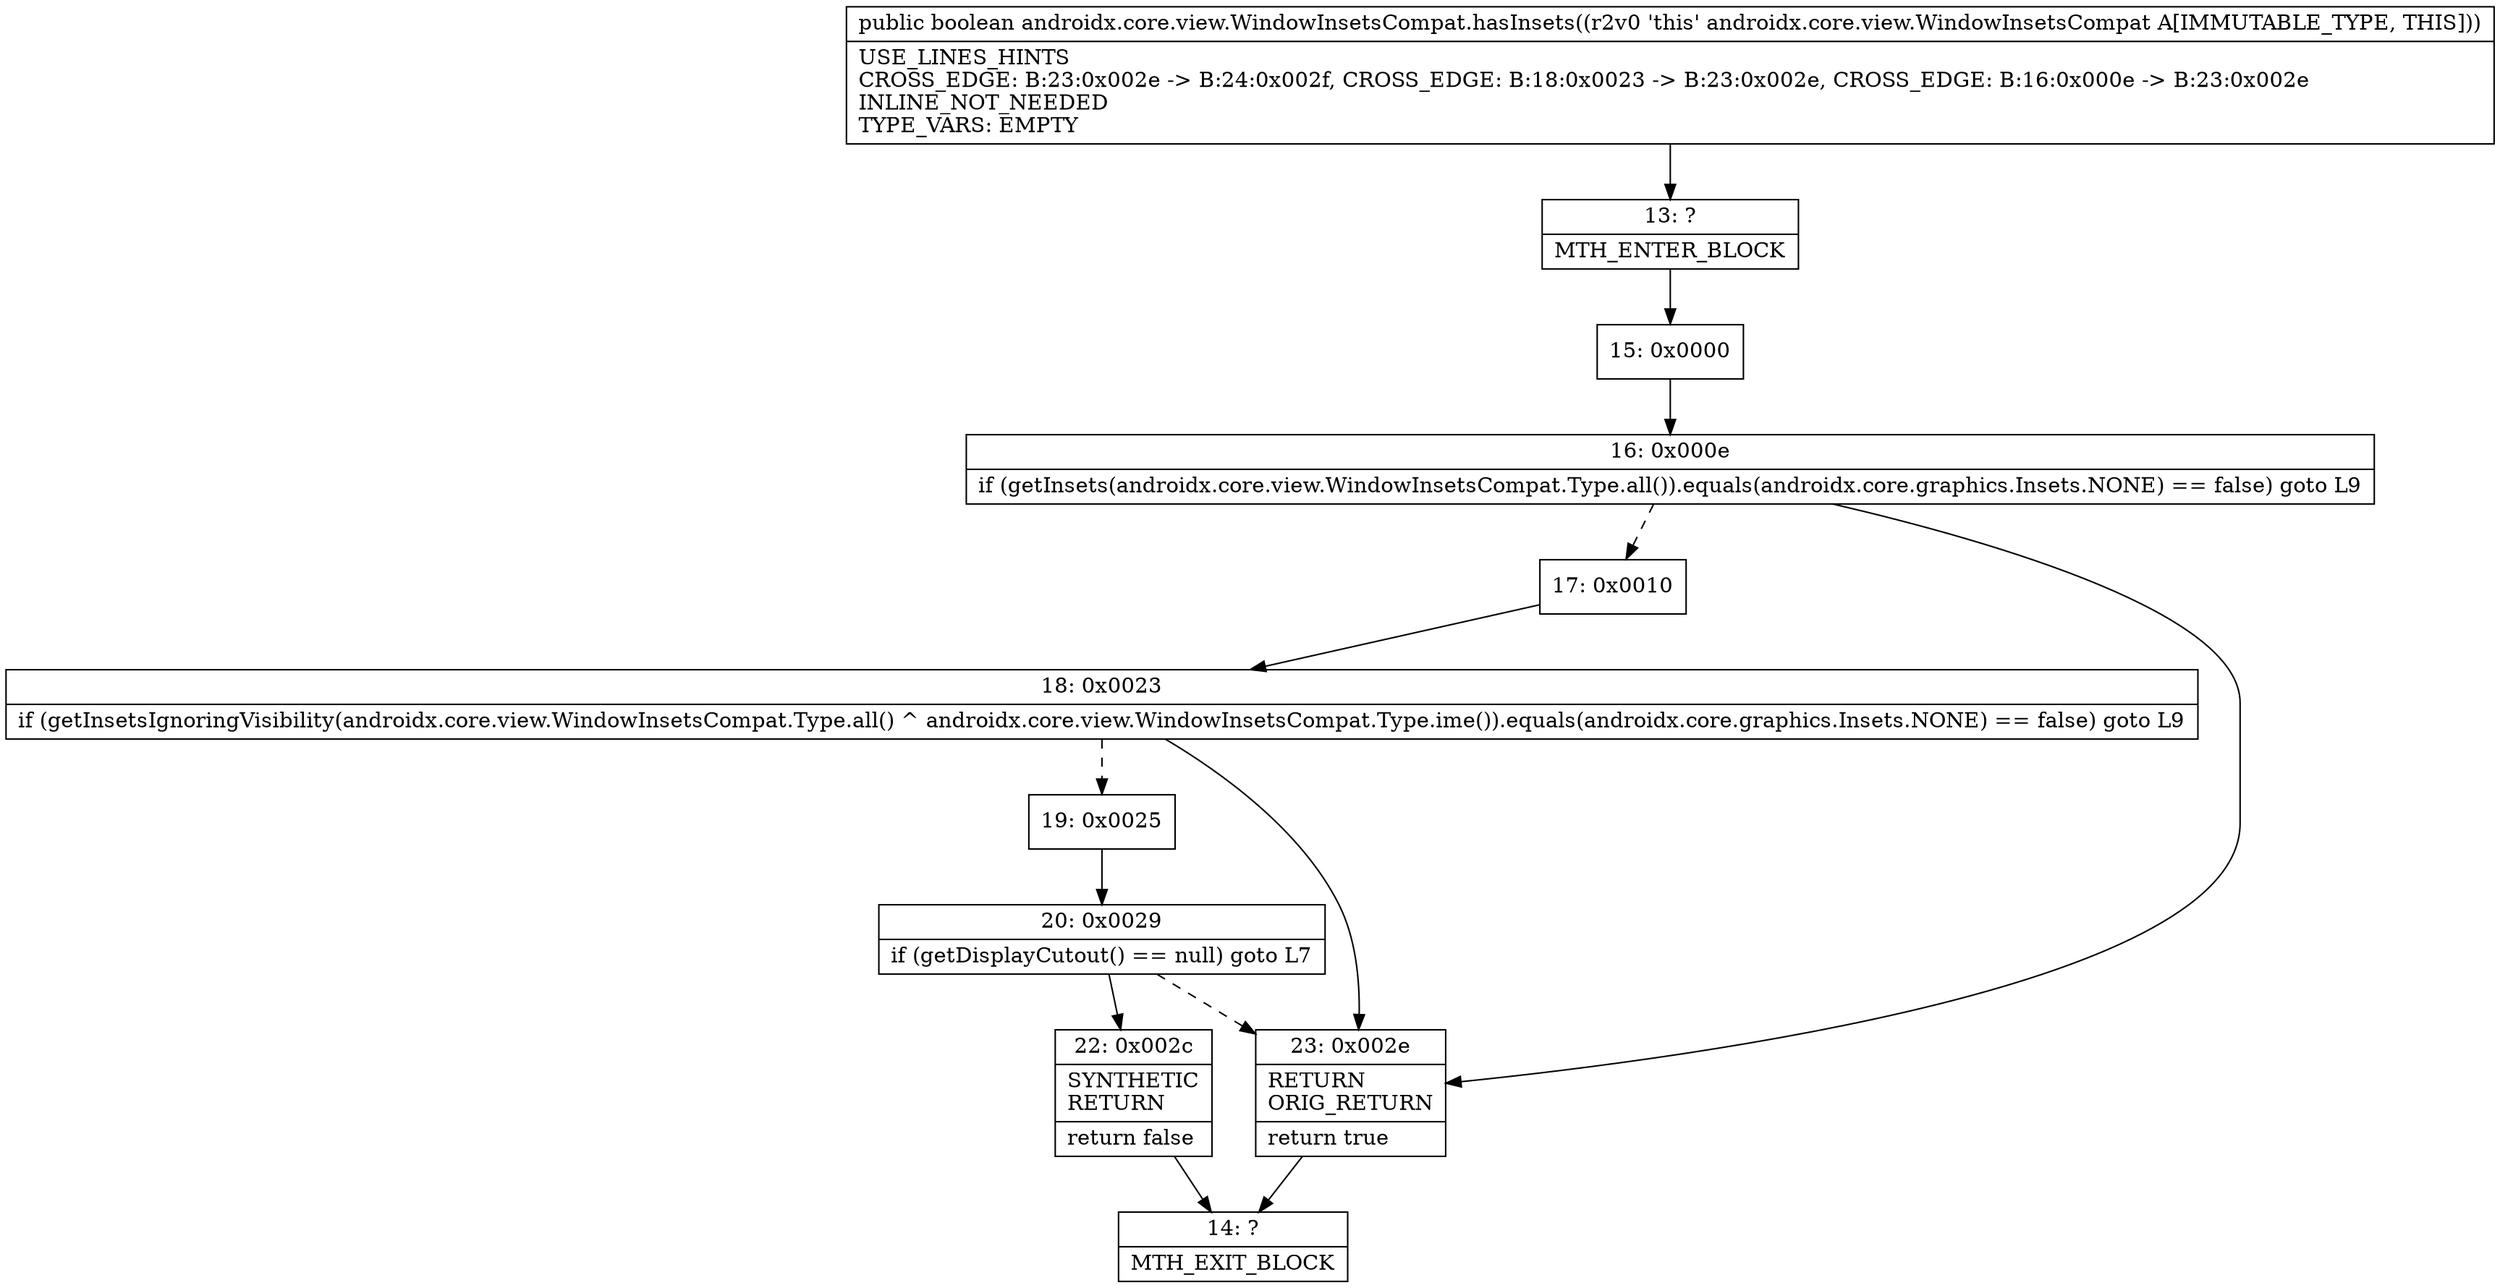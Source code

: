 digraph "CFG forandroidx.core.view.WindowInsetsCompat.hasInsets()Z" {
Node_13 [shape=record,label="{13\:\ ?|MTH_ENTER_BLOCK\l}"];
Node_15 [shape=record,label="{15\:\ 0x0000}"];
Node_16 [shape=record,label="{16\:\ 0x000e|if (getInsets(androidx.core.view.WindowInsetsCompat.Type.all()).equals(androidx.core.graphics.Insets.NONE) == false) goto L9\l}"];
Node_17 [shape=record,label="{17\:\ 0x0010}"];
Node_18 [shape=record,label="{18\:\ 0x0023|if (getInsetsIgnoringVisibility(androidx.core.view.WindowInsetsCompat.Type.all() ^ androidx.core.view.WindowInsetsCompat.Type.ime()).equals(androidx.core.graphics.Insets.NONE) == false) goto L9\l}"];
Node_19 [shape=record,label="{19\:\ 0x0025}"];
Node_20 [shape=record,label="{20\:\ 0x0029|if (getDisplayCutout() == null) goto L7\l}"];
Node_22 [shape=record,label="{22\:\ 0x002c|SYNTHETIC\lRETURN\l|return false\l}"];
Node_14 [shape=record,label="{14\:\ ?|MTH_EXIT_BLOCK\l}"];
Node_23 [shape=record,label="{23\:\ 0x002e|RETURN\lORIG_RETURN\l|return true\l}"];
MethodNode[shape=record,label="{public boolean androidx.core.view.WindowInsetsCompat.hasInsets((r2v0 'this' androidx.core.view.WindowInsetsCompat A[IMMUTABLE_TYPE, THIS]))  | USE_LINES_HINTS\lCROSS_EDGE: B:23:0x002e \-\> B:24:0x002f, CROSS_EDGE: B:18:0x0023 \-\> B:23:0x002e, CROSS_EDGE: B:16:0x000e \-\> B:23:0x002e\lINLINE_NOT_NEEDED\lTYPE_VARS: EMPTY\l}"];
MethodNode -> Node_13;Node_13 -> Node_15;
Node_15 -> Node_16;
Node_16 -> Node_17[style=dashed];
Node_16 -> Node_23;
Node_17 -> Node_18;
Node_18 -> Node_19[style=dashed];
Node_18 -> Node_23;
Node_19 -> Node_20;
Node_20 -> Node_22;
Node_20 -> Node_23[style=dashed];
Node_22 -> Node_14;
Node_23 -> Node_14;
}

